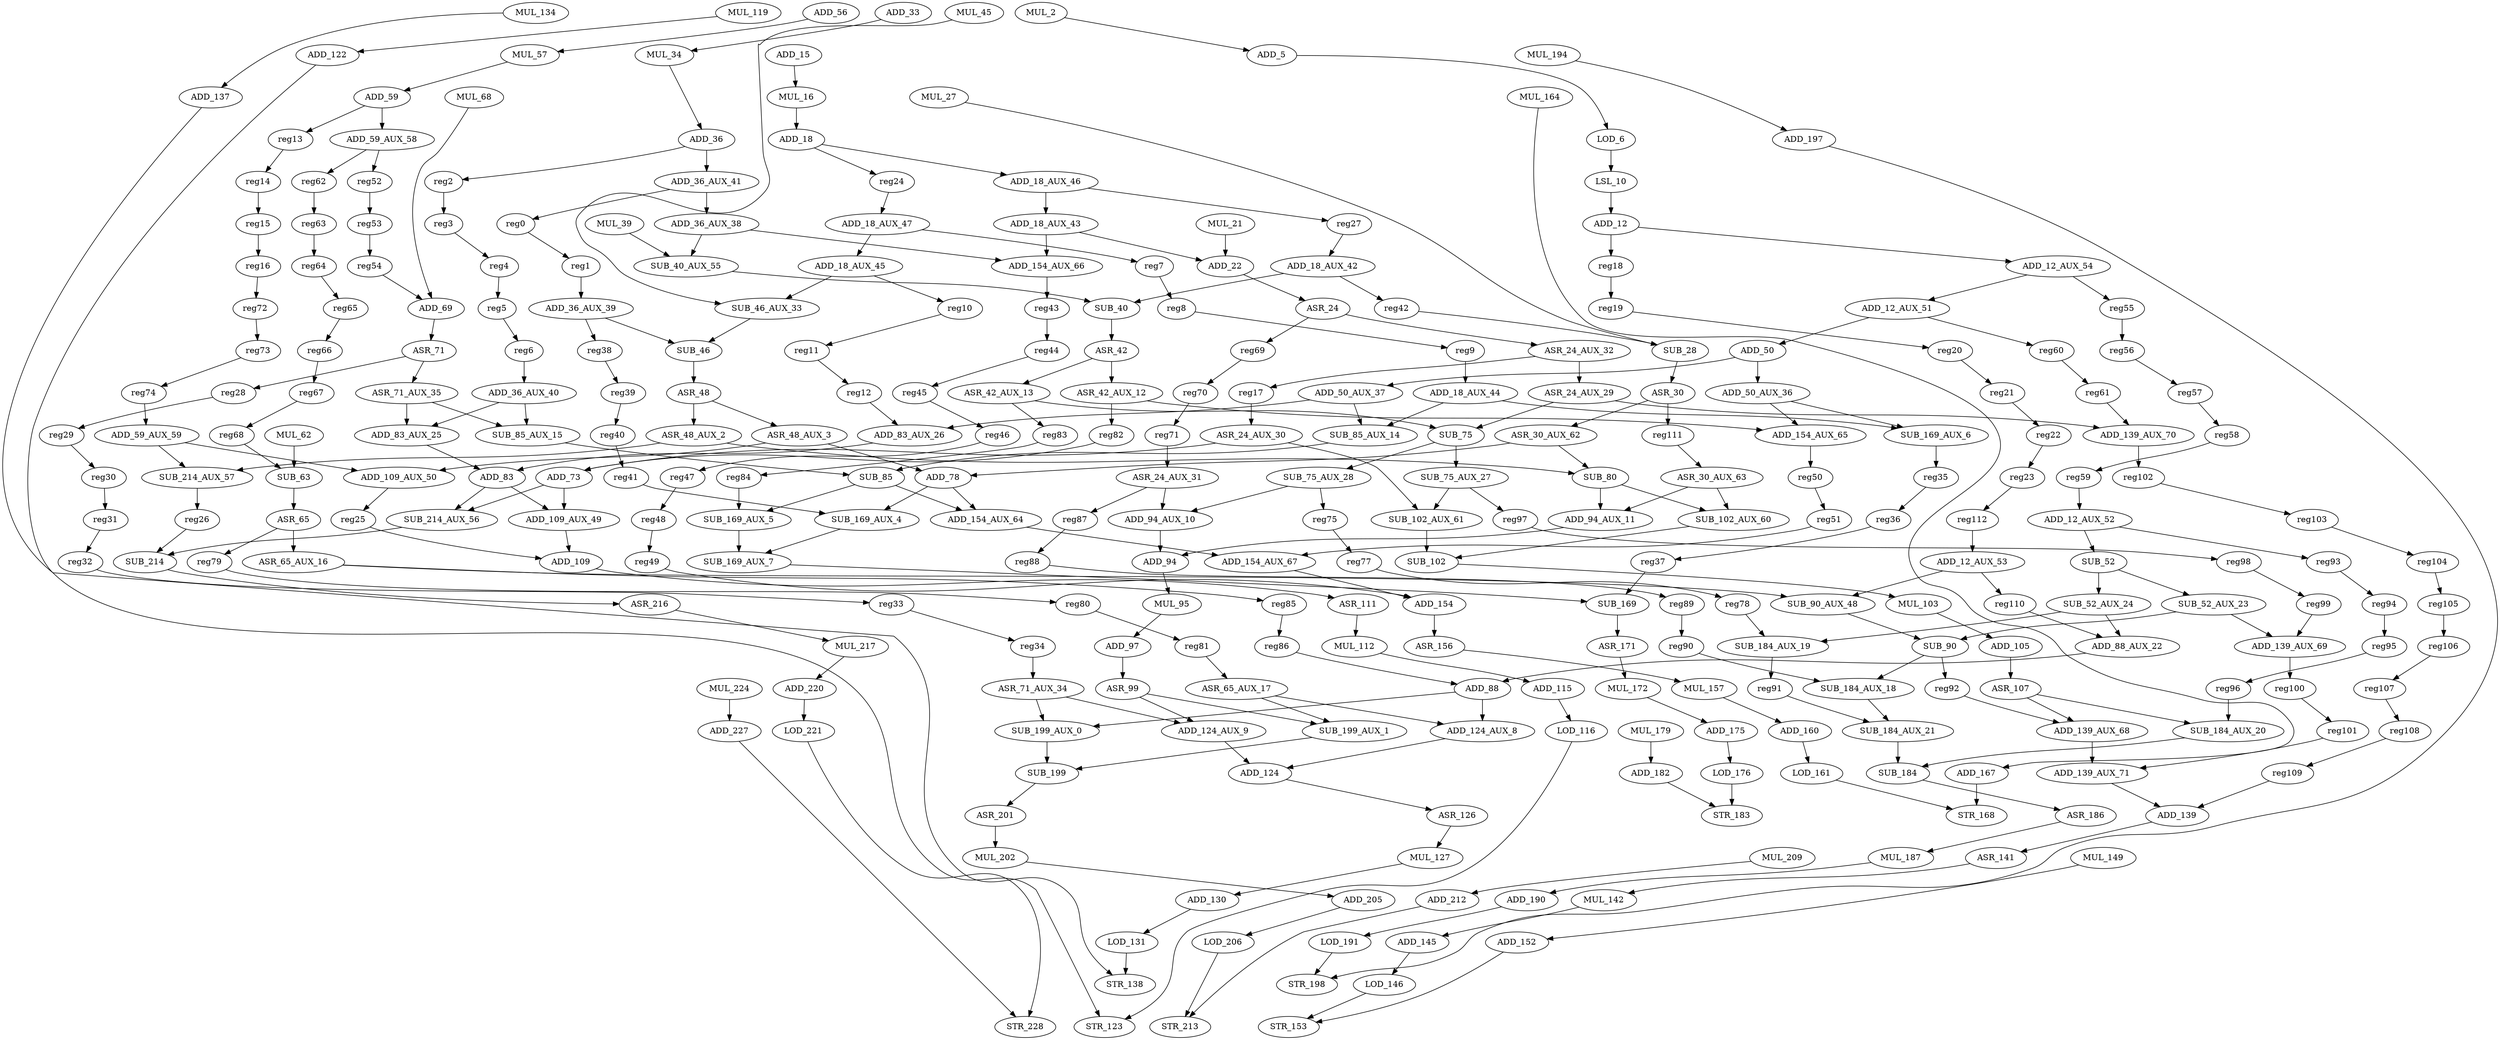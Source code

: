 digraph G {
    ADD_167;
    STR_168;
    SUB_169_AUX_7;
    SUB_169;
    ADD_36_AUX_40;
    SUB_85_AUX_15;
    ADD_83_AUX_25;
    SUB_40;
    ASR_42;
    LOD_116;
    STR_123;
    SUB_85;
    ADD_154_AUX_64;
    SUB_169_AUX_5;
    MUL_157;
    ADD_160;
    ASR_216;
    MUL_217;
    SUB_52;
    SUB_52_AUX_24;
    SUB_52_AUX_23;
    ADD_97;
    ASR_99;
    ASR_42_AUX_13;
    ASR_42_AUX_12;
    SUB_75_AUX_28;
    ADD_94_AUX_10;
    reg75;
    ADD_154_AUX_65;
    reg50;
    ADD_139_AUX_71;
    ADD_139;
    SUB_85_AUX_14;
    ASR_65_AUX_17;
    ADD_124_AUX_8;
    SUB_199_AUX_1;
    ADD_137;
    STR_138;
    SUB_184_AUX_20;
    SUB_184;
    ADD_105;
    ASR_107;
    LOD_221;
    STR_228;
    LOD_191;
    STR_198;
    ADD_220;
    ADD_190;
    ADD_78;
    SUB_169_AUX_4;
    ADD_22;
    ASR_24;
    MUL_2;
    ADD_5;
    LOD_206;
    STR_213;
    ADD_15;
    MUL_16;
    ADD_197;
    ASR_48;
    ASR_48_AUX_3;
    ASR_48_AUX_2;
    ADD_88;
    SUB_199_AUX_0;
    ADD_18_AUX_43;
    ADD_154_AUX_66;
    MUL_187;
    SUB_46_AUX_33;
    SUB_46;
    ADD_154_AUX_67;
    SUB_214_AUX_57;
    SUB_80;
    SUB_214_AUX_56;
    SUB_214;
    MUL_179;
    ADD_182;
    MUL_119;
    ADD_122;
    ADD_83;
    ADD_109_AUX_49;
    ADD_18_AUX_45;
    reg10;
    MUL_21;
    ADD_50_AUX_37;
    ADD_83_AUX_26;
    ASR_171;
    ADD_12_AUX_52;
    reg93;
    SUB_102;
    MUL_103;
    ASR_65_AUX_16;
    SUB_90_AUX_48;
    reg85;
    SUB_90;
    SUB_184_AUX_18;
    reg92;
    ADD_50_AUX_36;
    SUB_169_AUX_6;
    MUL_95;
    ADD_73;
    ADD_130;
    LOD_131;
    ASR_156;
    ADD_94_AUX_11;
    ADD_94;
    MUL_62;
    SUB_63;
    ASR_30_AUX_63;
    SUB_102_AUX_60;
    ADD_124_AUX_9;
    ADD_227;
    ADD_36_AUX_39;
    reg38;
    ADD_36_AUX_38;
    SUB_40_AUX_55;
    SUB_199;
    MUL_194;
    MUL_172;
    ADD_175;
    ADD_18;
    ASR_71;
    ASR_71_AUX_35;
    reg28;
    LOD_176;
    ADD_109_AUX_50;
    ADD_59_AUX_59;
    LOD_146;
    STR_153;
    ADD_109;
    SUB_75;
    SUB_75_AUX_27;
    ADD_59;
    reg13;
    ADD_59_AUX_58;
    MUL_164;
    ADD_36;
    reg2;
    ADD_36_AUX_41;
    ADD_18_AUX_42;
    reg42;
    MUL_149;
    ADD_152;
    ADD_145;
    SUB_28;
    ASR_30;
    ADD_56;
    MUL_57;
    ASR_24_AUX_32;
    reg69;
    LOD_161;
    ASR_186;
    ASR_111;
    MUL_112;
    SUB_184_AUX_21;
    ADD_12_AUX_53;
    reg110;
    ADD_154;
    ADD_124;
    ASR_126;
    STR_183;
    ASR_24_AUX_30;
    SUB_102_AUX_61;
    ADD_18_AUX_47;
    reg7;
    ADD_12_AUX_51;
    ADD_50;
    reg60;
    MUL_127;
    ADD_139_AUX_68;
    reg35;
    ASR_30_AUX_62;
    reg111;
    ASR_65;
    ADD_139_AUX_69;
    LOD_6;
    LSL_10;
    ADD_12;
    ADD_12_AUX_54;
    reg18;
    ASR_71_AUX_34;
    reg25;
    reg83;
    reg24;
    ADD_18_AUX_46;
    ADD_88_AUX_22;
    SUB_184_AUX_19;
    MUL_68;
    ADD_69;
    reg17;
    ASR_24_AUX_29;
    reg79;
    MUL_134;
    ADD_115;
    ASR_24_AUX_31;
    reg87;
    ADD_205;
    MUL_39;
    reg100;
    ASR_141;
    MUL_27;
    MUL_34;
    ADD_139_AUX_70;
    reg102;
    ASR_201;
    reg97;
    MUL_202;
    reg27;
    MUL_209;
    ADD_212;
    ADD_33;
    reg52;
    reg62;
    reg43;
    MUL_142;
    ADD_18_AUX_44;
    reg0;
    MUL_224;
    reg55;
    MUL_45;
    reg26;
    reg91;
    reg82;
    reg14;
    reg15;
    reg16;
    reg72;
    reg73;
    reg74;
    reg51;
    reg3;
    reg4;
    reg5;
    reg6;
    reg36;
    reg37;
    reg98;
    reg99;
    reg39;
    reg40;
    reg41;
    reg53;
    reg54;
    reg70;
    reg71;
    reg29;
    reg30;
    reg31;
    reg32;
    reg33;
    reg34;
    reg56;
    reg57;
    reg58;
    reg59;
    reg88;
    reg89;
    reg90;
    reg8;
    reg9;
    reg77;
    reg78;
    reg19;
    reg20;
    reg21;
    reg22;
    reg23;
    reg112;
    reg101;
    reg61;
    reg94;
    reg95;
    reg96;
    reg11;
    reg12;
    reg86;
    reg84;
    reg44;
    reg45;
    reg46;
    reg47;
    reg48;
    reg49;
    reg103;
    reg104;
    reg105;
    reg106;
    reg107;
    reg108;
    reg109;
    reg1;
    reg63;
    reg64;
    reg65;
    reg66;
    reg67;
    reg68;
    reg80;
    reg81;
    ADD_167 -> STR_168 [weight=1];
    SUB_169_AUX_7 -> SUB_169 [weight=0];
    SUB_169 -> ASR_171 [weight=1];
    ADD_36_AUX_40 -> SUB_85_AUX_15 [weight=0];
    ADD_36_AUX_40 -> ADD_83_AUX_25 [weight=0];
    SUB_85_AUX_15 -> SUB_85 [weight=1];
    ADD_83_AUX_25 -> ADD_83 [weight=0];
    SUB_40 -> ASR_42 [weight=3];
    ASR_42 -> ASR_42_AUX_13 [weight=5];
    ASR_42 -> ASR_42_AUX_12 [weight=9];
    LOD_116 -> STR_123 [weight=0];
    SUB_85 -> ADD_154_AUX_64 [weight=0];
    SUB_85 -> SUB_169_AUX_5 [weight=0];
    ADD_154_AUX_64 -> ADD_154_AUX_67 [weight=0];
    SUB_169_AUX_5 -> SUB_169_AUX_7 [weight=3];
    MUL_157 -> ADD_160 [weight=0];
    ADD_160 -> LOD_161 [weight=0];
    ASR_216 -> MUL_217 [weight=0];
    MUL_217 -> ADD_220 [weight=0];
    SUB_52 -> SUB_52_AUX_24 [weight=6];
    SUB_52 -> SUB_52_AUX_23 [weight=0];
    SUB_52_AUX_24 -> ADD_88_AUX_22 [weight=0];
    SUB_52_AUX_24 -> SUB_184_AUX_19 [weight=0];
    SUB_52_AUX_23 -> SUB_90 [weight=5];
    SUB_52_AUX_23 -> ADD_139_AUX_69 [weight=0];
    ADD_97 -> ASR_99 [weight=6];
    ASR_99 -> ADD_124_AUX_9 [weight=0];
    ASR_99 -> SUB_199_AUX_1 [weight=0];
    ASR_42_AUX_13 -> SUB_75 [weight=0];
    ASR_42_AUX_13 -> reg83 [weight=0];
    ASR_42_AUX_12 -> ADD_154_AUX_65 [weight=0];
    ASR_42_AUX_12 -> reg82 [weight=0];
    SUB_75_AUX_28 -> ADD_94_AUX_10 [weight=0];
    SUB_75_AUX_28 -> reg75 [weight=0];
    ADD_94_AUX_10 -> ADD_94 [weight=4];
    reg75 -> reg77 [weight=0];
    ADD_154_AUX_65 -> reg50 [weight=7];
    reg50 -> reg51 [weight=0];
    ADD_139_AUX_71 -> ADD_139 [weight=0];
    ADD_139 -> ASR_141 [weight=0];
    SUB_85_AUX_14 -> SUB_85 [weight=2];
    ASR_65_AUX_17 -> ADD_124_AUX_8 [weight=0];
    ASR_65_AUX_17 -> SUB_199_AUX_1 [weight=0];
    ADD_124_AUX_8 -> ADD_124 [weight=0];
    SUB_199_AUX_1 -> SUB_199 [weight=0];
    ADD_137 -> STR_138 [weight=0];
    SUB_184_AUX_20 -> SUB_184 [weight=0];
    SUB_184 -> ASR_186 [weight=0];
    ADD_105 -> ASR_107 [weight=10];
    ASR_107 -> ADD_139_AUX_68 [weight=0];
    ASR_107 -> SUB_184_AUX_20 [weight=0];
    LOD_221 -> STR_228 [weight=0];
    LOD_191 -> STR_198 [weight=0];
    ADD_220 -> LOD_221 [weight=0];
    ADD_190 -> LOD_191 [weight=0];
    ADD_78 -> SUB_169_AUX_4 [weight=0];
    ADD_78 -> ADD_154_AUX_64 [weight=0];
    SUB_169_AUX_4 -> SUB_169_AUX_7 [weight=0];
    ADD_22 -> ASR_24 [weight=0];
    ASR_24 -> ASR_24_AUX_32 [weight=0];
    ASR_24 -> reg69 [weight=0];
    MUL_2 -> ADD_5 [weight=0];
    ADD_5 -> LOD_6 [weight=0];
    LOD_206 -> STR_213 [weight=0];
    ADD_15 -> MUL_16 [weight=0];
    MUL_16 -> ADD_18 [weight=2];
    ADD_197 -> STR_198 [weight=0];
    ASR_48 -> ASR_48_AUX_3 [weight=0];
    ASR_48 -> ASR_48_AUX_2 [weight=3];
    ASR_48_AUX_3 -> ADD_109_AUX_50 [weight=0];
    ASR_48_AUX_3 -> ADD_78 [weight=6];
    ASR_48_AUX_2 -> SUB_214_AUX_57 [weight=0];
    ASR_48_AUX_2 -> SUB_80 [weight=0];
    ADD_88 -> ADD_124_AUX_8 [weight=3];
    ADD_88 -> SUB_199_AUX_0 [weight=0];
    SUB_199_AUX_0 -> SUB_199 [weight=2];
    ADD_18_AUX_43 -> ADD_154_AUX_66 [weight=0];
    ADD_18_AUX_43 -> ADD_22 [weight=0];
    ADD_154_AUX_66 -> reg43 [weight=1];
    MUL_187 -> ADD_190 [weight=0];
    SUB_46_AUX_33 -> SUB_46 [weight=0];
    SUB_46 -> ASR_48 [weight=5];
    ADD_154_AUX_67 -> ADD_154 [weight=0];
    SUB_214_AUX_57 -> reg26 [weight=10];
    SUB_80 -> SUB_102_AUX_60 [weight=0];
    SUB_80 -> ADD_94_AUX_11 [weight=2];
    SUB_214_AUX_56 -> SUB_214 [weight=0];
    SUB_214 -> ASR_216 [weight=0];
    MUL_179 -> ADD_182 [weight=1];
    ADD_182 -> STR_183 [weight=0];
    MUL_119 -> ADD_122 [weight=0];
    ADD_122 -> STR_123 [weight=0];
    ADD_83 -> SUB_214_AUX_56 [weight=1];
    ADD_83 -> ADD_109_AUX_49 [weight=6];
    ADD_109_AUX_49 -> ADD_109 [weight=0];
    ADD_18_AUX_45 -> SUB_46_AUX_33 [weight=0];
    ADD_18_AUX_45 -> reg10 [weight=0];
    reg10 -> reg11 [weight=0];
    MUL_21 -> ADD_22 [weight=1];
    ADD_50_AUX_37 -> ADD_83_AUX_26 [weight=0];
    ADD_50_AUX_37 -> SUB_85_AUX_14 [weight=0];
    ADD_83_AUX_26 -> ADD_83 [weight=0];
    ASR_171 -> MUL_172 [weight=1];
    ADD_12_AUX_52 -> SUB_52 [weight=0];
    ADD_12_AUX_52 -> reg93 [weight=0];
    reg93 -> reg94 [weight=0];
    SUB_102 -> MUL_103 [weight=0];
    MUL_103 -> ADD_105 [weight=0];
    ASR_65_AUX_16 -> SUB_90_AUX_48 [weight=0];
    ASR_65_AUX_16 -> reg85 [weight=0];
    SUB_90_AUX_48 -> SUB_90 [weight=4];
    reg85 -> reg86 [weight=0];
    SUB_90 -> SUB_184_AUX_18 [weight=0];
    SUB_90 -> reg92 [weight=0];
    SUB_184_AUX_18 -> SUB_184_AUX_21 [weight=1];
    reg92 -> ADD_139_AUX_68 [weight=0];
    ADD_50_AUX_36 -> SUB_169_AUX_6 [weight=0];
    ADD_50_AUX_36 -> ADD_154_AUX_65 [weight=0];
    SUB_169_AUX_6 -> reg35 [weight=6];
    MUL_95 -> ADD_97 [weight=0];
    ADD_73 -> ADD_109_AUX_49 [weight=6];
    ADD_73 -> SUB_214_AUX_56 [weight=4];
    ADD_130 -> LOD_131 [weight=0];
    LOD_131 -> STR_138 [weight=0];
    ASR_156 -> MUL_157 [weight=0];
    ADD_94_AUX_11 -> ADD_94 [weight=0];
    ADD_94 -> MUL_95 [weight=0];
    MUL_62 -> SUB_63 [weight=3];
    SUB_63 -> ASR_65 [weight=0];
    ASR_30_AUX_63 -> SUB_102_AUX_60 [weight=0];
    ASR_30_AUX_63 -> ADD_94_AUX_11 [weight=0];
    SUB_102_AUX_60 -> SUB_102 [weight=0];
    ADD_124_AUX_9 -> ADD_124 [weight=0];
    ADD_227 -> STR_228 [weight=0];
    ADD_36_AUX_39 -> reg38 [weight=0];
    ADD_36_AUX_39 -> SUB_46 [weight=0];
    reg38 -> reg39 [weight=0];
    ADD_36_AUX_38 -> SUB_40_AUX_55 [weight=1];
    ADD_36_AUX_38 -> ADD_154_AUX_66 [weight=0];
    SUB_40_AUX_55 -> SUB_40 [weight=0];
    SUB_199 -> ASR_201 [weight=0];
    MUL_194 -> ADD_197 [weight=0];
    MUL_172 -> ADD_175 [weight=1];
    ADD_175 -> LOD_176 [weight=0];
    ADD_18 -> reg24 [weight=0];
    ADD_18 -> ADD_18_AUX_46 [weight=0];
    ASR_71 -> ASR_71_AUX_35 [weight=0];
    ASR_71 -> reg28 [weight=0];
    ASR_71_AUX_35 -> ADD_83_AUX_25 [weight=2];
    ASR_71_AUX_35 -> SUB_85_AUX_15 [weight=0];
    reg28 -> reg29 [weight=0];
    LOD_176 -> STR_183 [weight=1];
    ADD_109_AUX_50 -> reg25 [weight=0];
    ADD_59_AUX_59 -> ADD_109_AUX_50 [weight=0];
    ADD_59_AUX_59 -> SUB_214_AUX_57 [weight=0];
    LOD_146 -> STR_153 [weight=0];
    ADD_109 -> ASR_111 [weight=0];
    SUB_75 -> SUB_75_AUX_28 [weight=3];
    SUB_75 -> SUB_75_AUX_27 [weight=6];
    SUB_75_AUX_27 -> reg97 [weight=0];
    SUB_75_AUX_27 -> SUB_102_AUX_61 [weight=0];
    ADD_59 -> reg13 [weight=0];
    ADD_59 -> ADD_59_AUX_58 [weight=5];
    reg13 -> reg14 [weight=0];
    ADD_59_AUX_58 -> reg52 [weight=0];
    ADD_59_AUX_58 -> reg62 [weight=0];
    MUL_164 -> ADD_167 [weight=0];
    ADD_36 -> reg2 [weight=0];
    ADD_36 -> ADD_36_AUX_41 [weight=1];
    reg2 -> reg3 [weight=0];
    ADD_36_AUX_41 -> ADD_36_AUX_38 [weight=2];
    ADD_36_AUX_41 -> reg0 [weight=0];
    ADD_18_AUX_42 -> reg42 [weight=0];
    ADD_18_AUX_42 -> SUB_40 [weight=0];
    reg42 -> SUB_28 [weight=0];
    MUL_149 -> ADD_152 [weight=0];
    ADD_152 -> STR_153 [weight=0];
    ADD_145 -> LOD_146 [weight=0];
    SUB_28 -> ASR_30 [weight=0];
    ASR_30 -> ASR_30_AUX_62 [weight=0];
    ASR_30 -> reg111 [weight=3];
    ADD_56 -> MUL_57 [weight=0];
    MUL_57 -> ADD_59 [weight=0];
    ASR_24_AUX_32 -> reg17 [weight=0];
    ASR_24_AUX_32 -> ASR_24_AUX_29 [weight=5];
    reg69 -> reg70 [weight=0];
    LOD_161 -> STR_168 [weight=0];
    ASR_186 -> MUL_187 [weight=0];
    ASR_111 -> MUL_112 [weight=0];
    MUL_112 -> ADD_115 [weight=0];
    SUB_184_AUX_21 -> SUB_184 [weight=4];
    ADD_12_AUX_53 -> SUB_90_AUX_48 [weight=0];
    ADD_12_AUX_53 -> reg110 [weight=0];
    reg110 -> ADD_88_AUX_22 [weight=0];
    ADD_154 -> ASR_156 [weight=1];
    ADD_124 -> ASR_126 [weight=0];
    ASR_126 -> MUL_127 [weight=0];
    ASR_24_AUX_30 -> SUB_102_AUX_61 [weight=0];
    ASR_24_AUX_30 -> ADD_73 [weight=0];
    SUB_102_AUX_61 -> SUB_102 [weight=12];
    ADD_18_AUX_47 -> ADD_18_AUX_45 [weight=0];
    ADD_18_AUX_47 -> reg7 [weight=0];
    reg7 -> reg8 [weight=0];
    ADD_12_AUX_51 -> ADD_50 [weight=0];
    ADD_12_AUX_51 -> reg60 [weight=0];
    ADD_50 -> ADD_50_AUX_37 [weight=3];
    ADD_50 -> ADD_50_AUX_36 [weight=4];
    reg60 -> reg61 [weight=0];
    MUL_127 -> ADD_130 [weight=0];
    ADD_139_AUX_68 -> ADD_139_AUX_71 [weight=8];
    reg35 -> reg36 [weight=0];
    ASR_30_AUX_62 -> ADD_78 [weight=5];
    ASR_30_AUX_62 -> SUB_80 [weight=0];
    reg111 -> ASR_30_AUX_63 [weight=0];
    ASR_65 -> ASR_65_AUX_16 [weight=3];
    ASR_65 -> reg79 [weight=0];
    ADD_139_AUX_69 -> reg100 [weight=4];
    LOD_6 -> LSL_10 [weight=1];
    LSL_10 -> ADD_12 [weight=2];
    ADD_12 -> ADD_12_AUX_54 [weight=0];
    ADD_12 -> reg18 [weight=2];
    ADD_12_AUX_54 -> reg55 [weight=0];
    ADD_12_AUX_54 -> ADD_12_AUX_51 [weight=0];
    reg18 -> reg19 [weight=4];
    ASR_71_AUX_34 -> ADD_124_AUX_9 [weight=0];
    ASR_71_AUX_34 -> SUB_199_AUX_0 [weight=0];
    reg25 -> ADD_109 [weight=0];
    reg83 -> reg84 [weight=0];
    reg24 -> ADD_18_AUX_47 [weight=0];
    ADD_18_AUX_46 -> ADD_18_AUX_43 [weight=3];
    ADD_18_AUX_46 -> reg27 [weight=0];
    ADD_88_AUX_22 -> ADD_88 [weight=6];
    SUB_184_AUX_19 -> reg91 [weight=0];
    MUL_68 -> ADD_69 [weight=0];
    ADD_69 -> ASR_71 [weight=0];
    reg17 -> ASR_24_AUX_30 [weight=10];
    ASR_24_AUX_29 -> SUB_75 [weight=0];
    ASR_24_AUX_29 -> ADD_139_AUX_70 [weight=0];
    reg79 -> reg80 [weight=0];
    MUL_134 -> ADD_137 [weight=0];
    ADD_115 -> LOD_116 [weight=0];
    ASR_24_AUX_31 -> reg87 [weight=0];
    ASR_24_AUX_31 -> ADD_94_AUX_10 [weight=0];
    reg87 -> reg88 [weight=0];
    ADD_205 -> LOD_206 [weight=0];
    MUL_39 -> SUB_40_AUX_55 [weight=1];
    reg100 -> reg101 [weight=0];
    ASR_141 -> MUL_142 [weight=0];
    MUL_27 -> SUB_28 [weight=0];
    MUL_34 -> ADD_36 [weight=0];
    ADD_139_AUX_70 -> reg102 [weight=1];
    reg102 -> reg103 [weight=0];
    ASR_201 -> MUL_202 [weight=1];
    reg97 -> reg98 [weight=0];
    MUL_202 -> ADD_205 [weight=0];
    reg27 -> ADD_18_AUX_42 [weight=0];
    MUL_209 -> ADD_212 [weight=0];
    ADD_212 -> STR_213 [weight=0];
    ADD_33 -> MUL_34 [weight=0];
    reg52 -> reg53 [weight=0];
    reg62 -> reg63 [weight=0];
    reg43 -> reg44 [weight=1];
    MUL_142 -> ADD_145 [weight=0];
    ADD_18_AUX_44 -> SUB_85_AUX_14 [weight=0];
    ADD_18_AUX_44 -> SUB_169_AUX_6 [weight=0];
    reg0 -> reg1 [weight=0];
    MUL_224 -> ADD_227 [weight=1];
    reg55 -> reg56 [weight=1];
    MUL_45 -> SUB_46_AUX_33 [weight=0];
    reg26 -> SUB_214 [weight=0];
    reg91 -> SUB_184_AUX_21 [weight=0];
    reg82 -> ADD_73 [weight=0];
    reg14 -> reg15 [weight=0];
    reg15 -> reg16 [weight=0];
    reg16 -> reg72 [weight=0];
    reg72 -> reg73 [weight=0];
    reg73 -> reg74 [weight=0];
    reg74 -> ADD_59_AUX_59 [weight=0];
    reg51 -> ADD_154_AUX_67 [weight=0];
    reg3 -> reg4 [weight=0];
    reg4 -> reg5 [weight=0];
    reg5 -> reg6 [weight=0];
    reg6 -> ADD_36_AUX_40 [weight=4];
    reg36 -> reg37 [weight=0];
    reg37 -> SUB_169 [weight=0];
    reg98 -> reg99 [weight=0];
    reg99 -> ADD_139_AUX_69 [weight=0];
    reg39 -> reg40 [weight=0];
    reg40 -> reg41 [weight=0];
    reg41 -> SUB_169_AUX_4 [weight=0];
    reg53 -> reg54 [weight=0];
    reg54 -> ADD_69 [weight=0];
    reg70 -> reg71 [weight=0];
    reg71 -> ASR_24_AUX_31 [weight=7];
    reg29 -> reg30 [weight=0];
    reg30 -> reg31 [weight=0];
    reg31 -> reg32 [weight=0];
    reg32 -> reg33 [weight=0];
    reg33 -> reg34 [weight=0];
    reg34 -> ASR_71_AUX_34 [weight=6];
    reg56 -> reg57 [weight=0];
    reg57 -> reg58 [weight=0];
    reg58 -> reg59 [weight=0];
    reg59 -> ADD_12_AUX_52 [weight=0];
    reg88 -> reg89 [weight=0];
    reg89 -> reg90 [weight=0];
    reg90 -> SUB_184_AUX_18 [weight=0];
    reg8 -> reg9 [weight=0];
    reg9 -> ADD_18_AUX_44 [weight=6];
    reg77 -> reg78 [weight=0];
    reg78 -> SUB_184_AUX_19 [weight=0];
    reg19 -> reg20 [weight=0];
    reg20 -> reg21 [weight=0];
    reg21 -> reg22 [weight=0];
    reg22 -> reg23 [weight=0];
    reg23 -> reg112 [weight=0];
    reg112 -> ADD_12_AUX_53 [weight=4];
    reg101 -> ADD_139_AUX_71 [weight=0];
    reg61 -> ADD_139_AUX_70 [weight=0];
    reg94 -> reg95 [weight=1];
    reg95 -> reg96 [weight=0];
    reg96 -> SUB_184_AUX_20 [weight=1];
    reg11 -> reg12 [weight=0];
    reg12 -> ADD_83_AUX_26 [weight=7];
    reg86 -> ADD_88 [weight=0];
    reg84 -> SUB_169_AUX_5 [weight=1];
    reg44 -> reg45 [weight=0];
    reg45 -> reg46 [weight=0];
    reg46 -> reg47 [weight=0];
    reg47 -> reg48 [weight=0];
    reg48 -> reg49 [weight=0];
    reg49 -> ADD_154 [weight=0];
    reg103 -> reg104 [weight=0];
    reg104 -> reg105 [weight=0];
    reg105 -> reg106 [weight=0];
    reg106 -> reg107 [weight=0];
    reg107 -> reg108 [weight=0];
    reg108 -> reg109 [weight=0];
    reg109 -> ADD_139 [weight=0];
    reg1 -> ADD_36_AUX_39 [weight=6];
    reg63 -> reg64 [weight=0];
    reg64 -> reg65 [weight=0];
    reg65 -> reg66 [weight=0];
    reg66 -> reg67 [weight=0];
    reg67 -> reg68 [weight=0];
    reg68 -> SUB_63 [weight=0];
    reg80 -> reg81 [weight=0];
    reg81 -> ASR_65_AUX_17 [weight=0];
}
